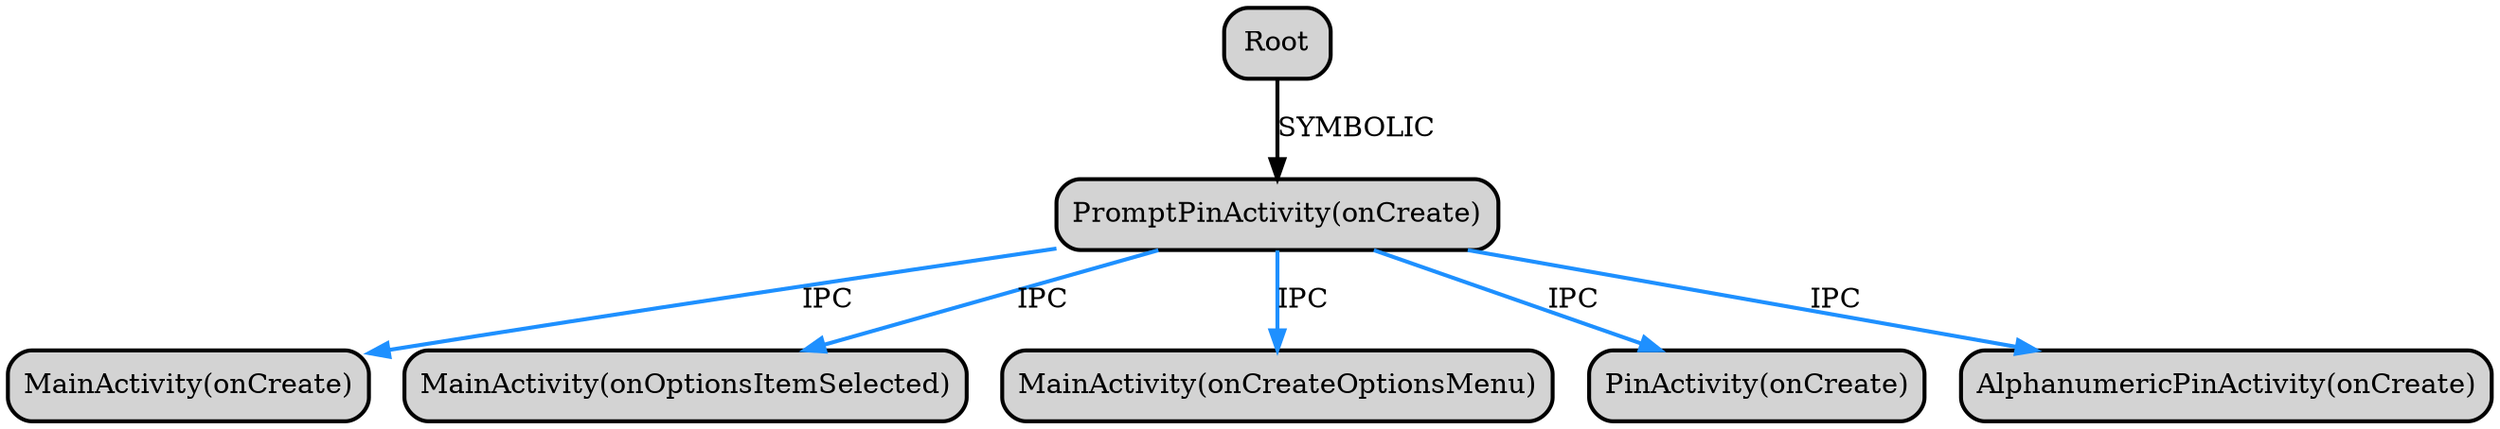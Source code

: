 digraph "CallGraph" {
    node [style="rounded,bold,filled"];
    node [shape=box];
    "Root" [label="Root",];
    "me.writeily.PromptPinActivity: void onCreate(android.os.Bundle)" [label="PromptPinActivity(onCreate)",];
    "Root"->"me.writeily.PromptPinActivity: void onCreate(android.os.Bundle)" [label="SYMBOLIC",style=bold,color=black,];
    "me.writeily.MainActivity: void onCreate(android.os.Bundle)" [label="MainActivity(onCreate)",];
    "me.writeily.PromptPinActivity: void onCreate(android.os.Bundle)"->"me.writeily.MainActivity: void onCreate(android.os.Bundle)" [label="IPC",style=bold,color=dodgerblue,];
    "me.writeily.MainActivity: boolean onOptionsItemSelected(android.view.MenuItem)" [label="MainActivity(onOptionsItemSelected)",];
    "me.writeily.PromptPinActivity: void onCreate(android.os.Bundle)"->"me.writeily.MainActivity: boolean onOptionsItemSelected(android.view.MenuItem)" [label="IPC",style=bold,color=dodgerblue,];
    "me.writeily.MainActivity: boolean onCreateOptionsMenu(android.view.Menu)" [label="MainActivity(onCreateOptionsMenu)",];
    "me.writeily.PromptPinActivity: void onCreate(android.os.Bundle)"->"me.writeily.MainActivity: boolean onCreateOptionsMenu(android.view.Menu)" [label="IPC",style=bold,color=dodgerblue,];
    "me.writeily.PinActivity: void onCreate(android.os.Bundle)" [label="PinActivity(onCreate)",];
    "me.writeily.PromptPinActivity: void onCreate(android.os.Bundle)"->"me.writeily.PinActivity: void onCreate(android.os.Bundle)" [label="IPC",style=bold,color=dodgerblue,];
    "me.writeily.AlphanumericPinActivity: void onCreate(android.os.Bundle)" [label="AlphanumericPinActivity(onCreate)",];
    "me.writeily.PromptPinActivity: void onCreate(android.os.Bundle)"->"me.writeily.AlphanumericPinActivity: void onCreate(android.os.Bundle)" [label="IPC",style=bold,color=dodgerblue,];
}

